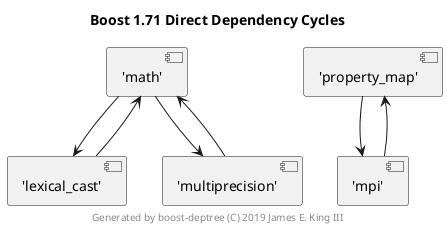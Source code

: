 @startuml

title Boost 1.71 Direct Dependency Cycles
footer Generated by boost-deptree (C) 2019 James E. King III

['math'] --> ['lexical_cast']
['math'] --> ['multiprecision']
['property_map'] --> ['mpi']
['lexical_cast'] --> ['math']
['multiprecision'] --> ['math']
['mpi'] --> ['property_map']

@enduml
